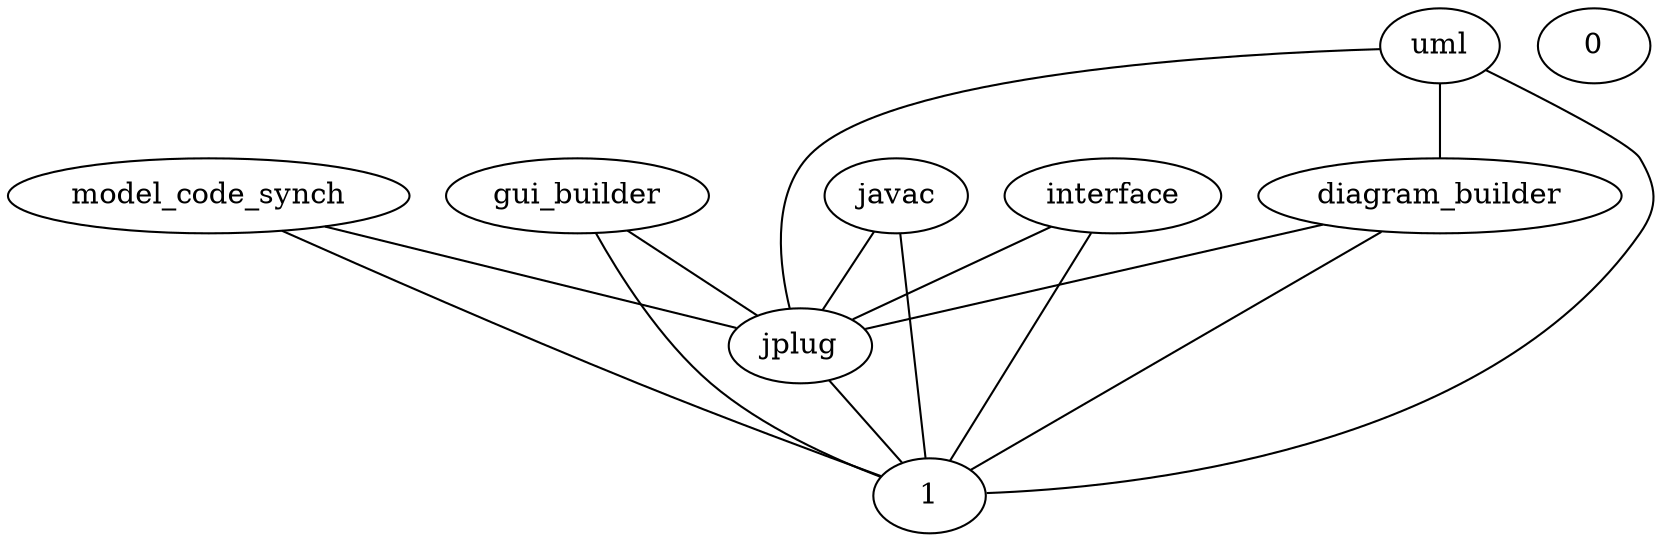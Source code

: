 graph G {
  jplug;
  model_code_synch;
  gui_builder;
  diagram_builder;
  uml;
  0;
  javac;
  1;
  interface;
  jplug -- 1;
  uml -- diagram_builder;
  interface -- jplug;
  diagram_builder -- jplug;
  model_code_synch -- jplug;
  gui_builder -- jplug;
  model_code_synch -- 1;
  gui_builder -- 1;
  diagram_builder -- 1;
  uml -- jplug;
  uml -- 1;
  javac -- jplug;
  interface -- 1;
  javac -- 1;
}
